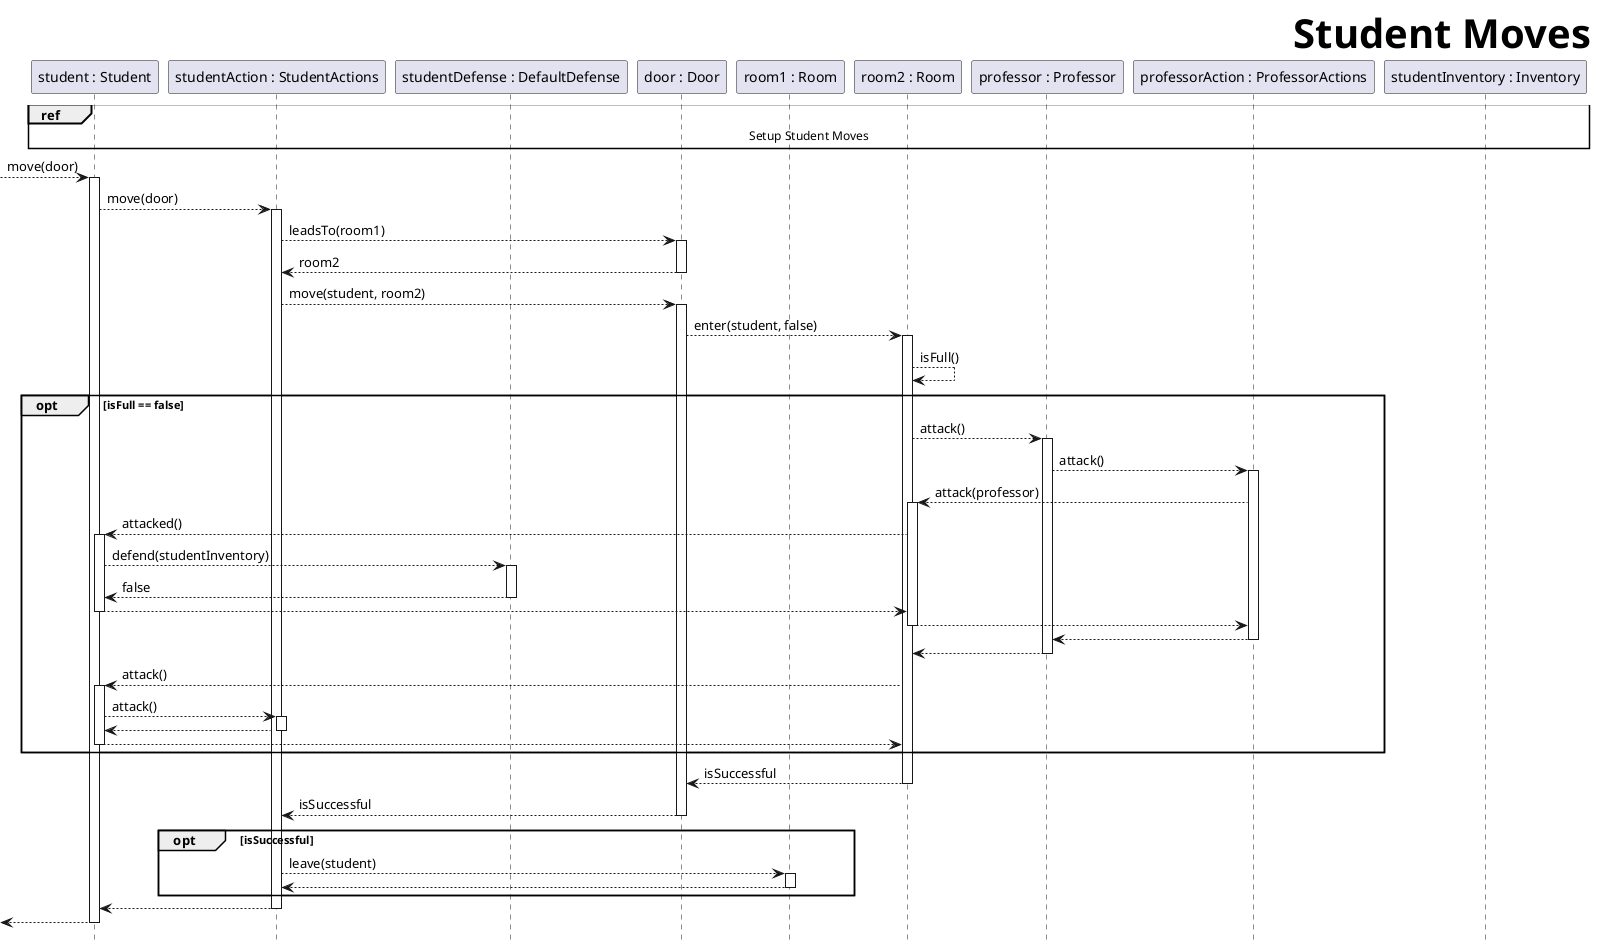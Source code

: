 @startuml StudentMoves
skinparam headerFontSize 40
skinparam HeaderFontColor #000000
skinparam HeaderFontStyle bold
header Student Moves
hide footbox

participant student as "student : Student"
participant studentAction as "studentAction : StudentActions"
participant defense as "studentDefense : DefaultDefense"
participant door as "door : Door"
participant room1 as "room1 : Room"
participant room2 as "room2 : Room"
participant professor as "professor : Professor"
participant action as "professorAction : ProfessorActions"
participant inventory as "studentInventory : Inventory"

ref over student, inventory : Setup Student Moves

--> student ++: move(door)
student --> studentAction ++: move(door)

studentAction --> door ++: leadsTo(room1)
return room2

studentAction --> door ++: move(student, room2)
door --> room2 ++: enter(student, false)

room2 --> room2 : isFull()

opt isFull == false
/' 
azért ez a sorrend, mert a room egy foreach-el megy végig
a bent lévőkön, és a professzor korábban volt benn, vagyis vele
kezdi
'/

    room2 --> professor ++: attack()
    professor --> action ++: attack()
    action --> room2 ++: attack(professor)
    room2 --> student ++: attacked() 
    student --> defense ++: defend(studentInventory)

    ' ez garantáltan false lesz, mert üres az inventory-ja
    return false
    return 
    return
    return
    return
    
    room2 --> student ++: attack()
    student --> studentAction ++: attack()
    return
    return
    
end

return isSuccessful
return isSuccessful

opt isSuccessful
    studentAction --> room1 ++: leave(student)
    return
end

return
return

@enduml